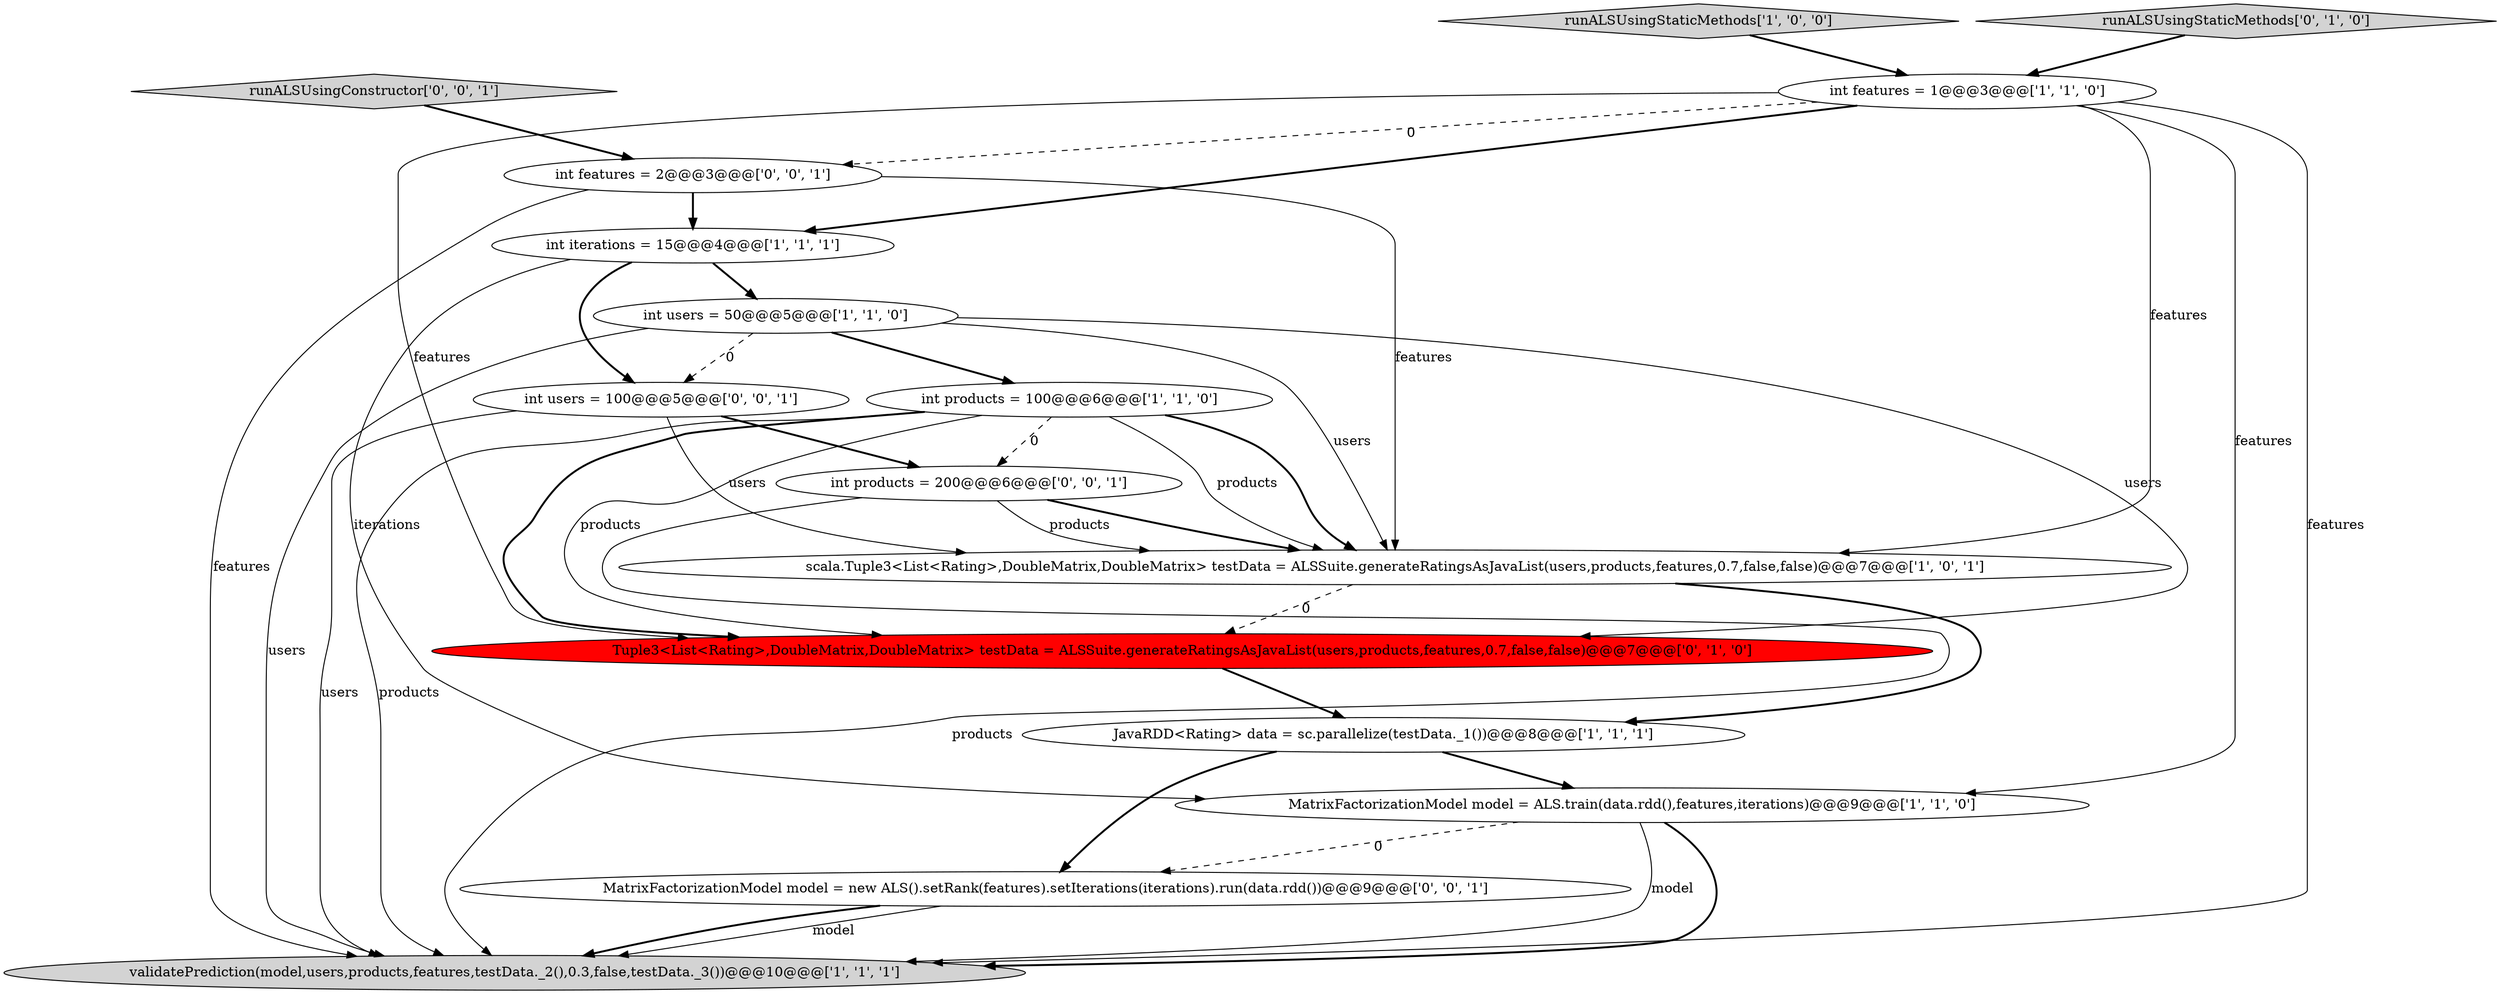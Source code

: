 digraph {
11 [style = filled, label = "MatrixFactorizationModel model = new ALS().setRank(features).setIterations(iterations).run(data.rdd())@@@9@@@['0', '0', '1']", fillcolor = white, shape = ellipse image = "AAA0AAABBB3BBB"];
0 [style = filled, label = "runALSUsingStaticMethods['1', '0', '0']", fillcolor = lightgray, shape = diamond image = "AAA0AAABBB1BBB"];
3 [style = filled, label = "scala.Tuple3<List<Rating>,DoubleMatrix,DoubleMatrix> testData = ALSSuite.generateRatingsAsJavaList(users,products,features,0.7,false,false)@@@7@@@['1', '0', '1']", fillcolor = white, shape = ellipse image = "AAA0AAABBB1BBB"];
1 [style = filled, label = "validatePrediction(model,users,products,features,testData._2(),0.3,false,testData._3())@@@10@@@['1', '1', '1']", fillcolor = lightgray, shape = ellipse image = "AAA0AAABBB1BBB"];
8 [style = filled, label = "int products = 100@@@6@@@['1', '1', '0']", fillcolor = white, shape = ellipse image = "AAA0AAABBB1BBB"];
14 [style = filled, label = "int users = 100@@@5@@@['0', '0', '1']", fillcolor = white, shape = ellipse image = "AAA0AAABBB3BBB"];
10 [style = filled, label = "runALSUsingStaticMethods['0', '1', '0']", fillcolor = lightgray, shape = diamond image = "AAA0AAABBB2BBB"];
4 [style = filled, label = "int iterations = 15@@@4@@@['1', '1', '1']", fillcolor = white, shape = ellipse image = "AAA0AAABBB1BBB"];
2 [style = filled, label = "int users = 50@@@5@@@['1', '1', '0']", fillcolor = white, shape = ellipse image = "AAA0AAABBB1BBB"];
5 [style = filled, label = "JavaRDD<Rating> data = sc.parallelize(testData._1())@@@8@@@['1', '1', '1']", fillcolor = white, shape = ellipse image = "AAA0AAABBB1BBB"];
12 [style = filled, label = "int products = 200@@@6@@@['0', '0', '1']", fillcolor = white, shape = ellipse image = "AAA0AAABBB3BBB"];
7 [style = filled, label = "int features = 1@@@3@@@['1', '1', '0']", fillcolor = white, shape = ellipse image = "AAA0AAABBB1BBB"];
13 [style = filled, label = "runALSUsingConstructor['0', '0', '1']", fillcolor = lightgray, shape = diamond image = "AAA0AAABBB3BBB"];
6 [style = filled, label = "MatrixFactorizationModel model = ALS.train(data.rdd(),features,iterations)@@@9@@@['1', '1', '0']", fillcolor = white, shape = ellipse image = "AAA0AAABBB1BBB"];
15 [style = filled, label = "int features = 2@@@3@@@['0', '0', '1']", fillcolor = white, shape = ellipse image = "AAA0AAABBB3BBB"];
9 [style = filled, label = "Tuple3<List<Rating>,DoubleMatrix,DoubleMatrix> testData = ALSSuite.generateRatingsAsJavaList(users,products,features,0.7,false,false)@@@7@@@['0', '1', '0']", fillcolor = red, shape = ellipse image = "AAA1AAABBB2BBB"];
7->9 [style = solid, label="features"];
4->14 [style = bold, label=""];
11->1 [style = solid, label="model"];
11->1 [style = bold, label=""];
4->6 [style = solid, label="iterations"];
12->1 [style = solid, label="products"];
8->3 [style = bold, label=""];
14->3 [style = solid, label="users"];
6->11 [style = dashed, label="0"];
14->1 [style = solid, label="users"];
8->12 [style = dashed, label="0"];
4->2 [style = bold, label=""];
7->4 [style = bold, label=""];
15->3 [style = solid, label="features"];
12->3 [style = solid, label="products"];
8->1 [style = solid, label="products"];
10->7 [style = bold, label=""];
8->3 [style = solid, label="products"];
0->7 [style = bold, label=""];
7->3 [style = solid, label="features"];
6->1 [style = bold, label=""];
3->5 [style = bold, label=""];
5->6 [style = bold, label=""];
2->14 [style = dashed, label="0"];
3->9 [style = dashed, label="0"];
2->9 [style = solid, label="users"];
14->12 [style = bold, label=""];
15->4 [style = bold, label=""];
8->9 [style = bold, label=""];
6->1 [style = solid, label="model"];
7->15 [style = dashed, label="0"];
9->5 [style = bold, label=""];
7->6 [style = solid, label="features"];
5->11 [style = bold, label=""];
12->3 [style = bold, label=""];
13->15 [style = bold, label=""];
2->3 [style = solid, label="users"];
8->9 [style = solid, label="products"];
2->1 [style = solid, label="users"];
15->1 [style = solid, label="features"];
2->8 [style = bold, label=""];
7->1 [style = solid, label="features"];
}
